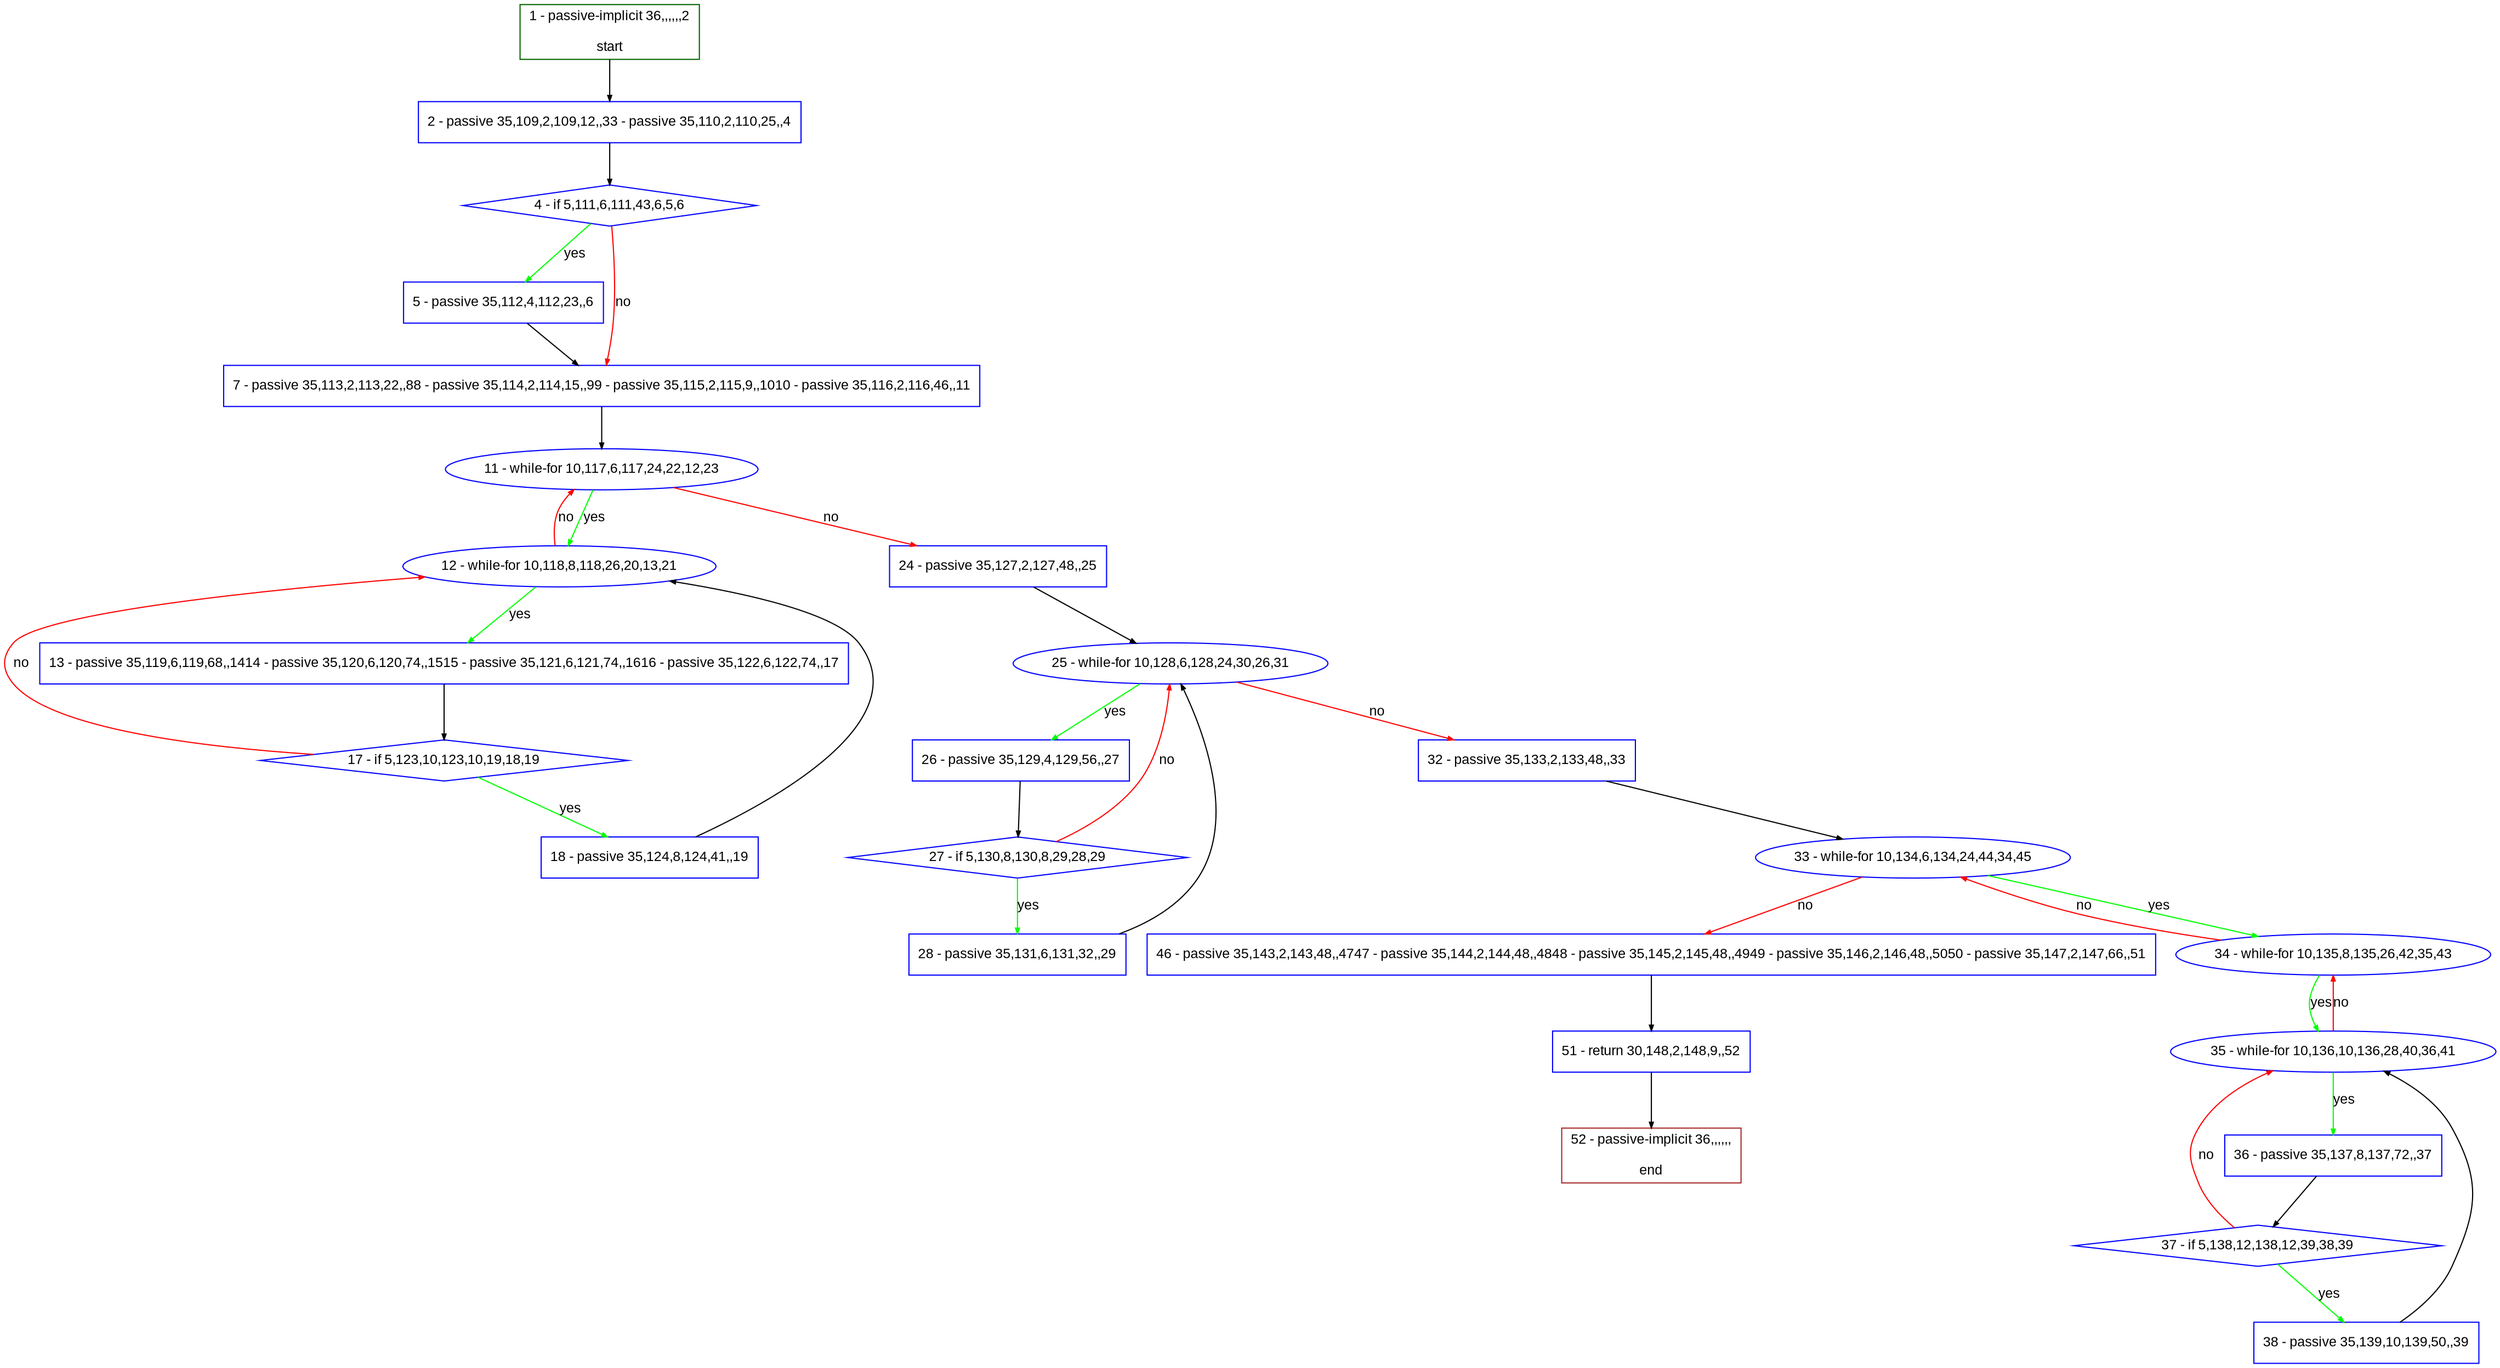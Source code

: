 digraph "" {
  graph [pack="true", label="", fontsize="12", packmode="clust", fontname="Arial", fillcolor="#FFFFCC", bgcolor="white", style="rounded,filled", compound="true"];
  node [node_initialized="no", label="", color="grey", fontsize="12", fillcolor="white", fontname="Arial", style="filled", shape="rectangle", compound="true", fixedsize="false"];
  edge [fontcolor="black", arrowhead="normal", arrowtail="none", arrowsize="0.5", ltail="", label="", color="black", fontsize="12", lhead="", fontname="Arial", dir="forward", compound="true"];
  __N1 [label="2 - passive 35,109,2,109,12,,33 - passive 35,110,2,110,25,,4", color="#0000ff", fillcolor="#ffffff", style="filled", shape="box"];
  __N2 [label="1 - passive-implicit 36,,,,,,2\n\nstart", color="#006400", fillcolor="#ffffff", style="filled", shape="box"];
  __N3 [label="4 - if 5,111,6,111,43,6,5,6", color="#0000ff", fillcolor="#ffffff", style="filled", shape="diamond"];
  __N4 [label="5 - passive 35,112,4,112,23,,6", color="#0000ff", fillcolor="#ffffff", style="filled", shape="box"];
  __N5 [label="7 - passive 35,113,2,113,22,,88 - passive 35,114,2,114,15,,99 - passive 35,115,2,115,9,,1010 - passive 35,116,2,116,46,,11", color="#0000ff", fillcolor="#ffffff", style="filled", shape="box"];
  __N6 [label="11 - while-for 10,117,6,117,24,22,12,23", color="#0000ff", fillcolor="#ffffff", style="filled", shape="oval"];
  __N7 [label="12 - while-for 10,118,8,118,26,20,13,21", color="#0000ff", fillcolor="#ffffff", style="filled", shape="oval"];
  __N8 [label="24 - passive 35,127,2,127,48,,25", color="#0000ff", fillcolor="#ffffff", style="filled", shape="box"];
  __N9 [label="13 - passive 35,119,6,119,68,,1414 - passive 35,120,6,120,74,,1515 - passive 35,121,6,121,74,,1616 - passive 35,122,6,122,74,,17", color="#0000ff", fillcolor="#ffffff", style="filled", shape="box"];
  __N10 [label="17 - if 5,123,10,123,10,19,18,19", color="#0000ff", fillcolor="#ffffff", style="filled", shape="diamond"];
  __N11 [label="18 - passive 35,124,8,124,41,,19", color="#0000ff", fillcolor="#ffffff", style="filled", shape="box"];
  __N12 [label="25 - while-for 10,128,6,128,24,30,26,31", color="#0000ff", fillcolor="#ffffff", style="filled", shape="oval"];
  __N13 [label="26 - passive 35,129,4,129,56,,27", color="#0000ff", fillcolor="#ffffff", style="filled", shape="box"];
  __N14 [label="32 - passive 35,133,2,133,48,,33", color="#0000ff", fillcolor="#ffffff", style="filled", shape="box"];
  __N15 [label="27 - if 5,130,8,130,8,29,28,29", color="#0000ff", fillcolor="#ffffff", style="filled", shape="diamond"];
  __N16 [label="28 - passive 35,131,6,131,32,,29", color="#0000ff", fillcolor="#ffffff", style="filled", shape="box"];
  __N17 [label="33 - while-for 10,134,6,134,24,44,34,45", color="#0000ff", fillcolor="#ffffff", style="filled", shape="oval"];
  __N18 [label="34 - while-for 10,135,8,135,26,42,35,43", color="#0000ff", fillcolor="#ffffff", style="filled", shape="oval"];
  __N19 [label="46 - passive 35,143,2,143,48,,4747 - passive 35,144,2,144,48,,4848 - passive 35,145,2,145,48,,4949 - passive 35,146,2,146,48,,5050 - passive 35,147,2,147,66,,51", color="#0000ff", fillcolor="#ffffff", style="filled", shape="box"];
  __N20 [label="35 - while-for 10,136,10,136,28,40,36,41", color="#0000ff", fillcolor="#ffffff", style="filled", shape="oval"];
  __N21 [label="36 - passive 35,137,8,137,72,,37", color="#0000ff", fillcolor="#ffffff", style="filled", shape="box"];
  __N22 [label="37 - if 5,138,12,138,12,39,38,39", color="#0000ff", fillcolor="#ffffff", style="filled", shape="diamond"];
  __N23 [label="38 - passive 35,139,10,139,50,,39", color="#0000ff", fillcolor="#ffffff", style="filled", shape="box"];
  __N24 [label="51 - return 30,148,2,148,9,,52", color="#0000ff", fillcolor="#ffffff", style="filled", shape="box"];
  __N25 [label="52 - passive-implicit 36,,,,,,\n\nend", color="#a52a2a", fillcolor="#ffffff", style="filled", shape="box"];
  __N2 -> __N1 [arrowhead="normal", arrowtail="none", color="#000000", label="", dir="forward"];
  __N1 -> __N3 [arrowhead="normal", arrowtail="none", color="#000000", label="", dir="forward"];
  __N3 -> __N4 [arrowhead="normal", arrowtail="none", color="#00ff00", label="yes", dir="forward"];
  __N3 -> __N5 [arrowhead="normal", arrowtail="none", color="#ff0000", label="no", dir="forward"];
  __N4 -> __N5 [arrowhead="normal", arrowtail="none", color="#000000", label="", dir="forward"];
  __N5 -> __N6 [arrowhead="normal", arrowtail="none", color="#000000", label="", dir="forward"];
  __N6 -> __N7 [arrowhead="normal", arrowtail="none", color="#00ff00", label="yes", dir="forward"];
  __N7 -> __N6 [arrowhead="normal", arrowtail="none", color="#ff0000", label="no", dir="forward"];
  __N6 -> __N8 [arrowhead="normal", arrowtail="none", color="#ff0000", label="no", dir="forward"];
  __N7 -> __N9 [arrowhead="normal", arrowtail="none", color="#00ff00", label="yes", dir="forward"];
  __N9 -> __N10 [arrowhead="normal", arrowtail="none", color="#000000", label="", dir="forward"];
  __N10 -> __N7 [arrowhead="normal", arrowtail="none", color="#ff0000", label="no", dir="forward"];
  __N10 -> __N11 [arrowhead="normal", arrowtail="none", color="#00ff00", label="yes", dir="forward"];
  __N11 -> __N7 [arrowhead="normal", arrowtail="none", color="#000000", label="", dir="forward"];
  __N8 -> __N12 [arrowhead="normal", arrowtail="none", color="#000000", label="", dir="forward"];
  __N12 -> __N13 [arrowhead="normal", arrowtail="none", color="#00ff00", label="yes", dir="forward"];
  __N12 -> __N14 [arrowhead="normal", arrowtail="none", color="#ff0000", label="no", dir="forward"];
  __N13 -> __N15 [arrowhead="normal", arrowtail="none", color="#000000", label="", dir="forward"];
  __N15 -> __N12 [arrowhead="normal", arrowtail="none", color="#ff0000", label="no", dir="forward"];
  __N15 -> __N16 [arrowhead="normal", arrowtail="none", color="#00ff00", label="yes", dir="forward"];
  __N16 -> __N12 [arrowhead="normal", arrowtail="none", color="#000000", label="", dir="forward"];
  __N14 -> __N17 [arrowhead="normal", arrowtail="none", color="#000000", label="", dir="forward"];
  __N17 -> __N18 [arrowhead="normal", arrowtail="none", color="#00ff00", label="yes", dir="forward"];
  __N18 -> __N17 [arrowhead="normal", arrowtail="none", color="#ff0000", label="no", dir="forward"];
  __N17 -> __N19 [arrowhead="normal", arrowtail="none", color="#ff0000", label="no", dir="forward"];
  __N18 -> __N20 [arrowhead="normal", arrowtail="none", color="#00ff00", label="yes", dir="forward"];
  __N20 -> __N18 [arrowhead="normal", arrowtail="none", color="#ff0000", label="no", dir="forward"];
  __N20 -> __N21 [arrowhead="normal", arrowtail="none", color="#00ff00", label="yes", dir="forward"];
  __N21 -> __N22 [arrowhead="normal", arrowtail="none", color="#000000", label="", dir="forward"];
  __N22 -> __N20 [arrowhead="normal", arrowtail="none", color="#ff0000", label="no", dir="forward"];
  __N22 -> __N23 [arrowhead="normal", arrowtail="none", color="#00ff00", label="yes", dir="forward"];
  __N23 -> __N20 [arrowhead="normal", arrowtail="none", color="#000000", label="", dir="forward"];
  __N19 -> __N24 [arrowhead="normal", arrowtail="none", color="#000000", label="", dir="forward"];
  __N24 -> __N25 [arrowhead="normal", arrowtail="none", color="#000000", label="", dir="forward"];
}
